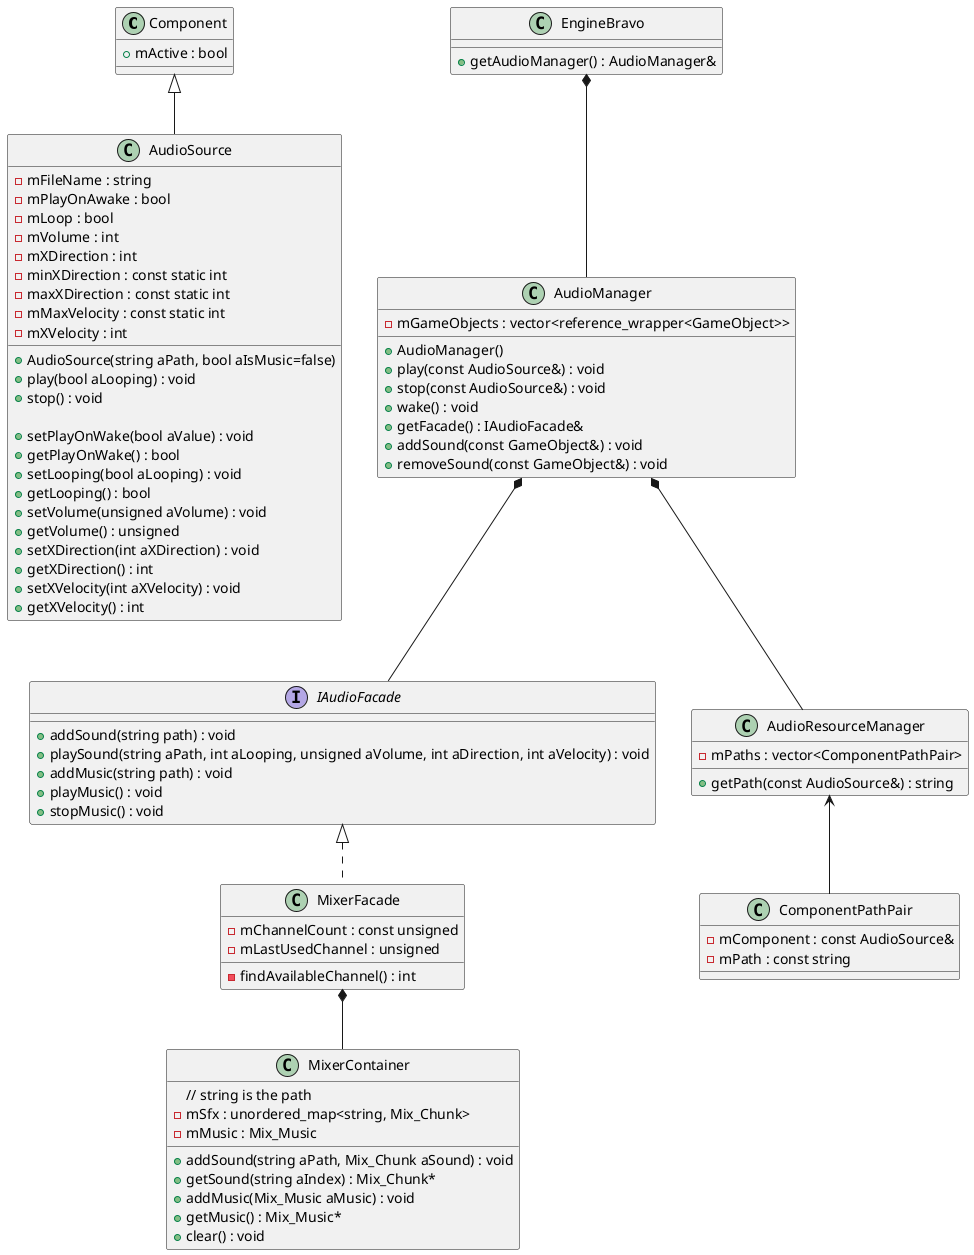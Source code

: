 @startuml audioClassDiagram

class Component {
    + mActive : bool
}

class AudioSource {
    - mFileName : string
    - mPlayOnAwake : bool
    - mLoop : bool
    - mVolume : int
    - mXDirection : int
    - minXDirection : const static int
    - maxXDirection : const static int
    - mMaxVelocity : const static int
    - mXVelocity : int
    + AudioSource(string aPath, bool aIsMusic=false)
    + play(bool aLooping) : void
    + stop() : void 

    + setPlayOnWake(bool aValue) : void
    + getPlayOnWake() : bool
    + setLooping(bool aLooping) : void
    + getLooping() : bool
    + setVolume(unsigned aVolume) : void
    + getVolume() : unsigned
    + setXDirection(int aXDirection) : void
    + getXDirection() : int
    + setXVelocity(int aXVelocity) : void
    + getXVelocity() : int
}

class EngineBravo {
    + getAudioManager() : AudioManager&
}

class AudioManager {
    - mGameObjects : vector<reference_wrapper<GameObject>>
    + AudioManager()
    + play(const AudioSource&) : void
    + stop(const AudioSource&) : void
    + wake() : void
    + getFacade() : IAudioFacade&
    + addSound(const GameObject&) : void
    + removeSound(const GameObject&) : void
}

interface IAudioFacade {
    + addSound(string path) : void
    + playSound(string aPath, int aLooping, unsigned aVolume, int aDirection, int aVelocity) : void
    + addMusic(string path) : void
    + playMusic() : void
    + stopMusic() : void
}

class AudioResourceManager {
    - mPaths : vector<ComponentPathPair>
    + getPath(const AudioSource&) : string
}

class ComponentPathPair {
    - mComponent : const AudioSource&
    - mPath : const string
}

class MixerFacade implements IAudioFacade {
    - mChannelCount : const unsigned
    - mLastUsedChannel : unsigned
    - findAvailableChannel() : int
}

class MixerContainer {
    // string is the path
    - mSfx : unordered_map<string, Mix_Chunk>
    - mMusic : Mix_Music
    + addSound(string aPath, Mix_Chunk aSound) : void
    + getSound(string aIndex) : Mix_Chunk*
    + addMusic(Mix_Music aMusic) : void
    + getMusic() : Mix_Music*
    + clear() : void
}

Component <|-- AudioSource
EngineBravo *-- AudioManager
AudioManager *-- IAudioFacade
AudioManager *-- AudioResourceManager
AudioResourceManager <-- ComponentPathPair
MixerFacade *-- MixerContainer

@enduml